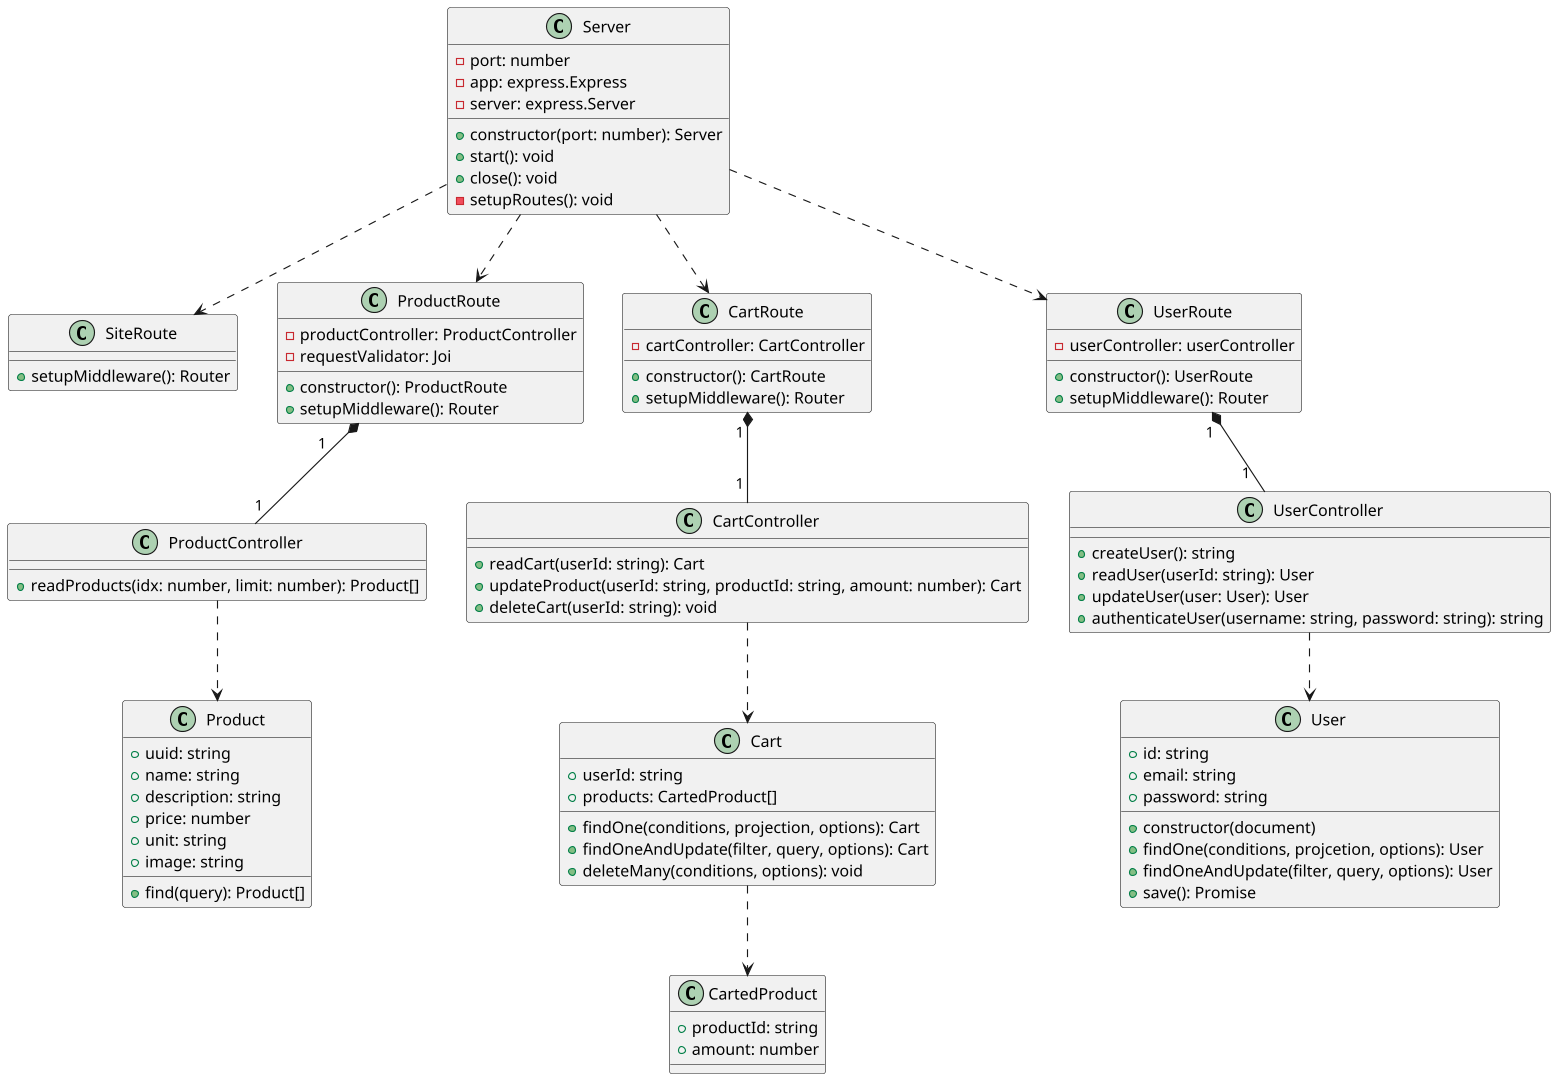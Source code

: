 @startuml class diagram
scale 1920*1080

' Classes
class Server {
  - port: number
  - app: express.Express
  - server: express.Server
  + constructor(port: number): Server
  + start(): void
  + close(): void
  - setupRoutes(): void
}
class SiteRoute {
  + setupMiddleware(): Router
}

' Classes - Product
class ProductRoute {
  - productController: ProductController
  - requestValidator: Joi
  + constructor(): ProductRoute
  + setupMiddleware(): Router
}
class ProductController {
  + readProducts(idx: number, limit: number): Product[]
}
class Product {
  + uuid: string
  + name: string
  + description: string
  + price: number
  + unit: string
  + image: string
  + find(query): Product[]
}

' Classes - Cart
class CartRoute {
  - cartController: CartController
  + constructor(): CartRoute
  + setupMiddleware(): Router
}
class CartController {
  + readCart(userId: string): Cart
  + updateProduct(userId: string, productId: string, amount: number): Cart
  + deleteCart(userId: string): void
}
class Cart {
  + userId: string
  + products: CartedProduct[]
  + findOne(conditions, projection, options): Cart
  + findOneAndUpdate(filter, query, options): Cart
  + deleteMany(conditions, options): void
}
class CartedProduct {
  + productId: string
  + amount: number
}

' Classes - User
class UserRoute {
  - userController: userController
  + constructor(): UserRoute
  + setupMiddleware(): Router
}
class UserController {
  + createUser(): string
  + readUser(userId: string): User
  + updateUser(user: User): User
  + authenticateUser(username: string, password: string): string
}
class User {
  + constructor(document)
  + id: string
  + email: string
  + password: string
  + findOne(conditions, projcetion, options): User
  + findOneAndUpdate(filter, query, options): User
  + save(): Promise
}

' Relationships from Server to routes
Server ..> ProductRoute
Server ..> CartRoute
Server ..> SiteRoute
Server ..> UserRoute

' Relationships from routes to controllers
ProductRoute "1\t" *-- "1" ProductController
CartRoute "1 " *-- "1 " CartController
UserRoute "1 " *-- "1  " UserController

' Relationships from controllers to models
ProductController ..> Product
CartController ..> Cart
UserController ..> User

' Relationships between models
Cart ..> CartedProduct
@enduml
